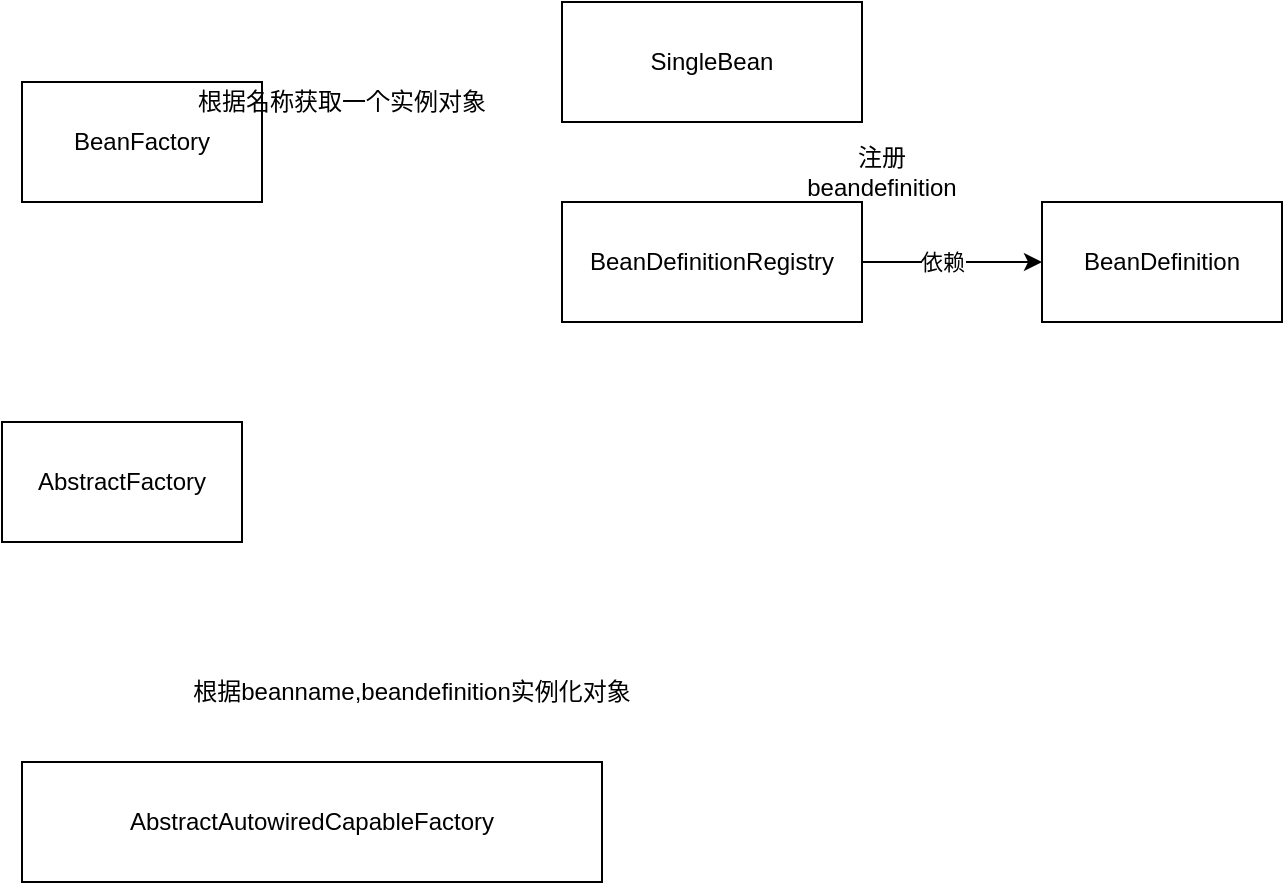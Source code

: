 <mxfile version="20.7.4" type="github">
  <diagram id="dS-H6RdvGtDqhANUqR_T" name="第 1 页">
    <mxGraphModel dx="826" dy="536" grid="1" gridSize="10" guides="1" tooltips="1" connect="1" arrows="1" fold="1" page="1" pageScale="1" pageWidth="827" pageHeight="1169" math="0" shadow="0">
      <root>
        <mxCell id="0" />
        <mxCell id="1" parent="0" />
        <mxCell id="Ys2CUjfUv_H-y-x5qjIL-1" value="BeanFactory" style="rounded=0;whiteSpace=wrap;html=1;" parent="1" vertex="1">
          <mxGeometry x="110" y="60" width="120" height="60" as="geometry" />
        </mxCell>
        <mxCell id="Ys2CUjfUv_H-y-x5qjIL-3" value="根据名称获取一个实例对象" style="text;html=1;strokeColor=none;fillColor=none;align=center;verticalAlign=middle;whiteSpace=wrap;rounded=0;" parent="1" vertex="1">
          <mxGeometry x="190" y="60" width="160" height="20" as="geometry" />
        </mxCell>
        <mxCell id="Ys2CUjfUv_H-y-x5qjIL-6" style="edgeStyle=orthogonalEdgeStyle;rounded=0;orthogonalLoop=1;jettySize=auto;html=1;exitX=1;exitY=0.5;exitDx=0;exitDy=0;entryX=0;entryY=0.5;entryDx=0;entryDy=0;" parent="1" source="Ys2CUjfUv_H-y-x5qjIL-4" target="Ys2CUjfUv_H-y-x5qjIL-5" edge="1">
          <mxGeometry relative="1" as="geometry" />
        </mxCell>
        <mxCell id="Ys2CUjfUv_H-y-x5qjIL-9" value="依赖" style="edgeLabel;html=1;align=center;verticalAlign=middle;resizable=0;points=[];" parent="Ys2CUjfUv_H-y-x5qjIL-6" vertex="1" connectable="0">
          <mxGeometry x="-0.111" y="1" relative="1" as="geometry">
            <mxPoint y="1" as="offset" />
          </mxGeometry>
        </mxCell>
        <mxCell id="Ys2CUjfUv_H-y-x5qjIL-4" value="BeanDefinitionRegistry" style="rounded=0;whiteSpace=wrap;html=1;" parent="1" vertex="1">
          <mxGeometry x="380" y="120" width="150" height="60" as="geometry" />
        </mxCell>
        <mxCell id="Ys2CUjfUv_H-y-x5qjIL-5" value="BeanDefinition" style="rounded=0;whiteSpace=wrap;html=1;" parent="1" vertex="1">
          <mxGeometry x="620" y="120" width="120" height="60" as="geometry" />
        </mxCell>
        <mxCell id="Ys2CUjfUv_H-y-x5qjIL-8" value="注册beandefinition" style="text;html=1;strokeColor=none;fillColor=none;align=center;verticalAlign=middle;whiteSpace=wrap;rounded=0;" parent="1" vertex="1">
          <mxGeometry x="490" y="90" width="100" height="30" as="geometry" />
        </mxCell>
        <mxCell id="4ATn1EZ_51mZzCeht5Wi-1" value="AbstractFactory" style="rounded=0;whiteSpace=wrap;html=1;" parent="1" vertex="1">
          <mxGeometry x="100" y="230" width="120" height="60" as="geometry" />
        </mxCell>
        <mxCell id="4ATn1EZ_51mZzCeht5Wi-2" value="根据beanname,beandefinition实例化对象" style="text;html=1;strokeColor=none;fillColor=none;align=center;verticalAlign=middle;whiteSpace=wrap;rounded=0;" parent="1" vertex="1">
          <mxGeometry x="190" y="350" width="230" height="30" as="geometry" />
        </mxCell>
        <mxCell id="4ATn1EZ_51mZzCeht5Wi-3" value="AbstractAutowiredCapableFactory" style="rounded=0;whiteSpace=wrap;html=1;" parent="1" vertex="1">
          <mxGeometry x="110" y="400" width="290" height="60" as="geometry" />
        </mxCell>
        <mxCell id="tdnSAvN_cHXA5G48QqIL-1" value="SingleBean" style="rounded=0;whiteSpace=wrap;html=1;" vertex="1" parent="1">
          <mxGeometry x="380" y="20" width="150" height="60" as="geometry" />
        </mxCell>
      </root>
    </mxGraphModel>
  </diagram>
</mxfile>

